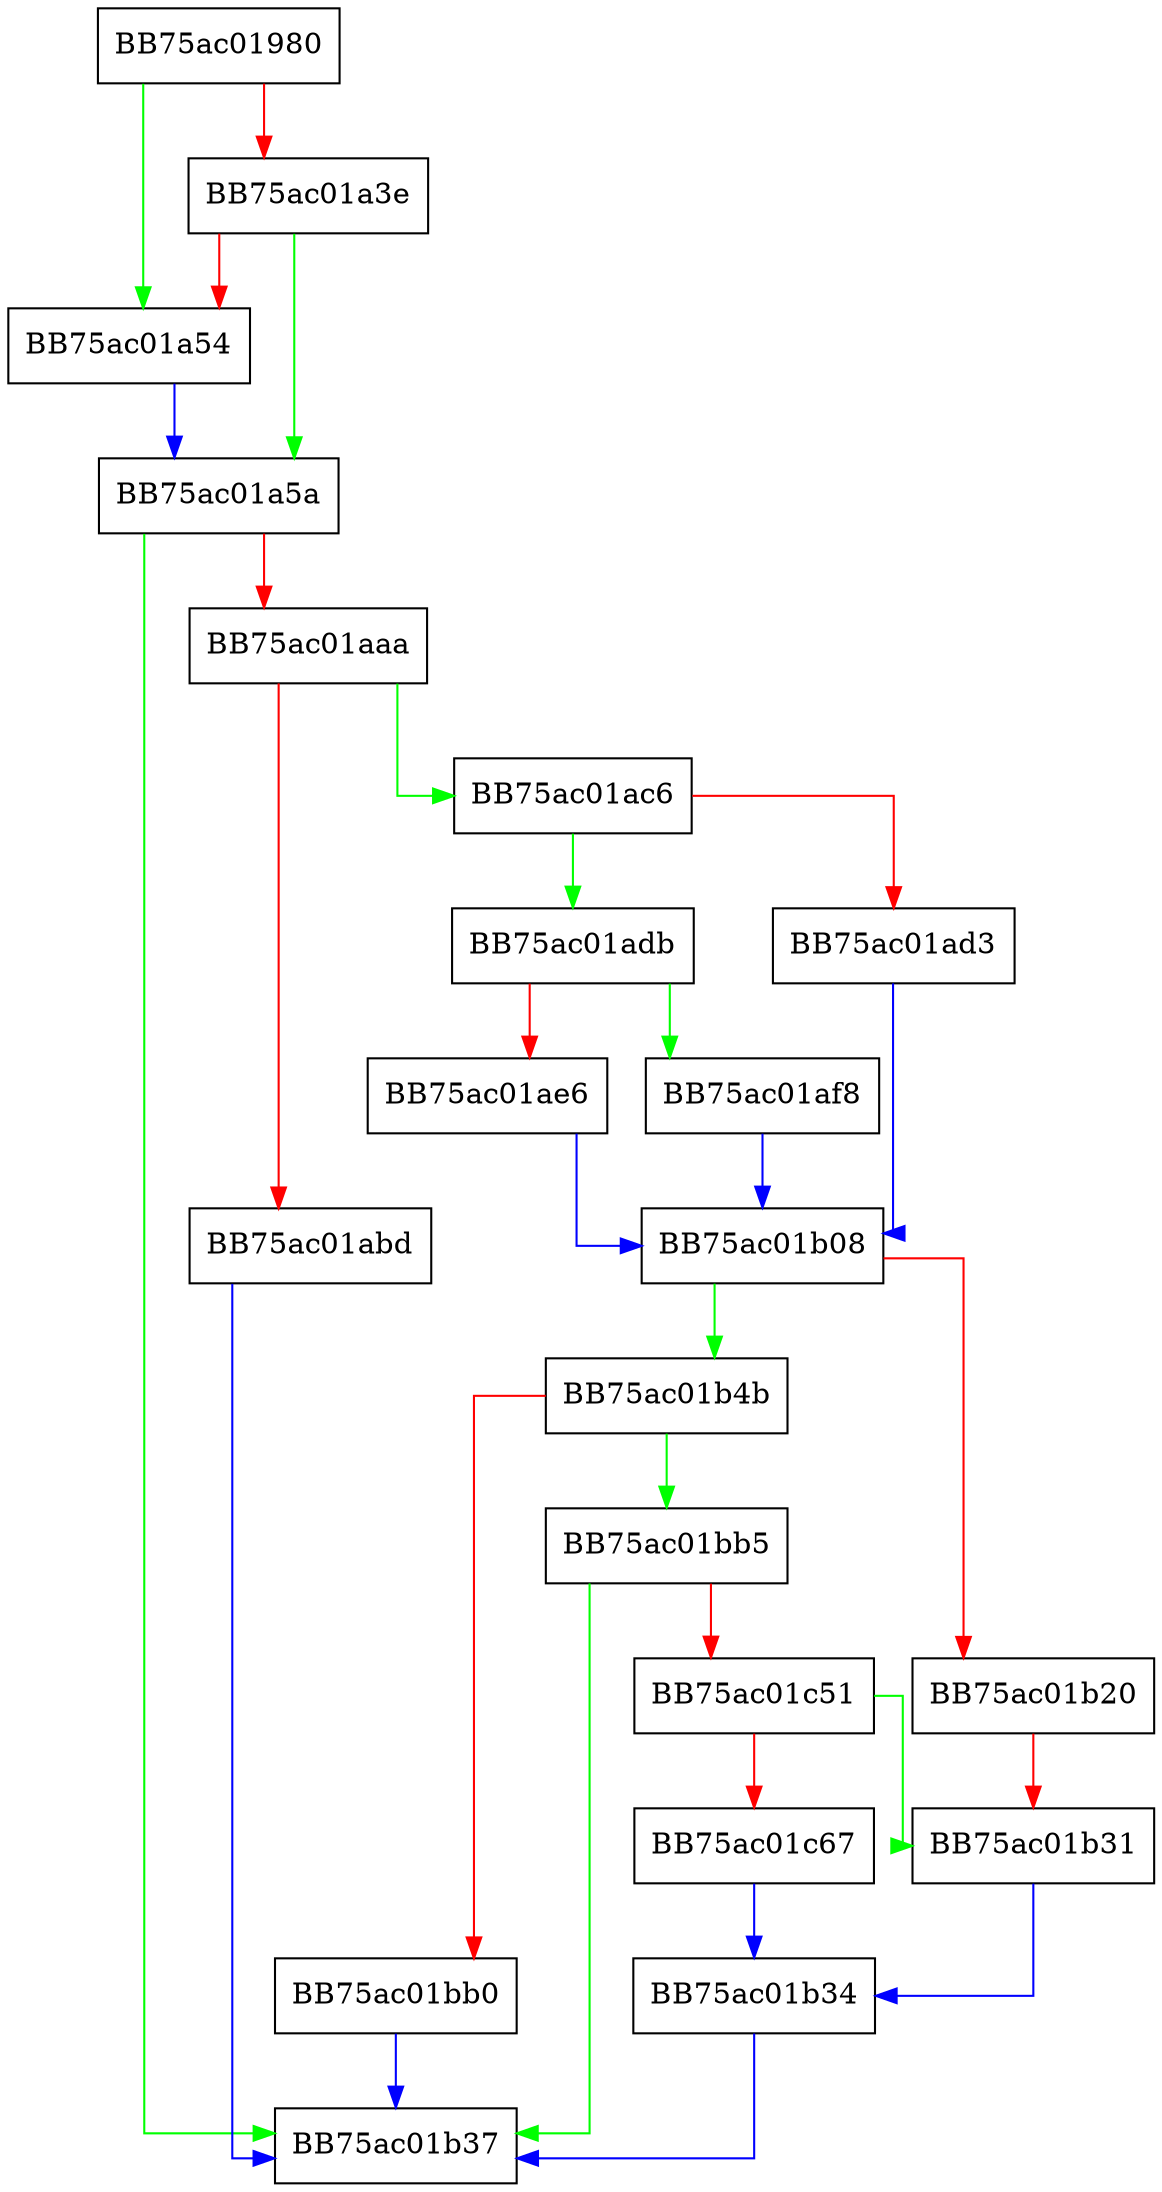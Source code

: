 digraph ZSTD_entropyCompressSeqStore_internal {
  node [shape="box"];
  graph [splines=ortho];
  BB75ac01980 -> BB75ac01a54 [color="green"];
  BB75ac01980 -> BB75ac01a3e [color="red"];
  BB75ac01a3e -> BB75ac01a5a [color="green"];
  BB75ac01a3e -> BB75ac01a54 [color="red"];
  BB75ac01a54 -> BB75ac01a5a [color="blue"];
  BB75ac01a5a -> BB75ac01b37 [color="green"];
  BB75ac01a5a -> BB75ac01aaa [color="red"];
  BB75ac01aaa -> BB75ac01ac6 [color="green"];
  BB75ac01aaa -> BB75ac01abd [color="red"];
  BB75ac01abd -> BB75ac01b37 [color="blue"];
  BB75ac01ac6 -> BB75ac01adb [color="green"];
  BB75ac01ac6 -> BB75ac01ad3 [color="red"];
  BB75ac01ad3 -> BB75ac01b08 [color="blue"];
  BB75ac01adb -> BB75ac01af8 [color="green"];
  BB75ac01adb -> BB75ac01ae6 [color="red"];
  BB75ac01ae6 -> BB75ac01b08 [color="blue"];
  BB75ac01af8 -> BB75ac01b08 [color="blue"];
  BB75ac01b08 -> BB75ac01b4b [color="green"];
  BB75ac01b08 -> BB75ac01b20 [color="red"];
  BB75ac01b20 -> BB75ac01b31 [color="red"];
  BB75ac01b31 -> BB75ac01b34 [color="blue"];
  BB75ac01b34 -> BB75ac01b37 [color="blue"];
  BB75ac01b4b -> BB75ac01bb5 [color="green"];
  BB75ac01b4b -> BB75ac01bb0 [color="red"];
  BB75ac01bb0 -> BB75ac01b37 [color="blue"];
  BB75ac01bb5 -> BB75ac01b37 [color="green"];
  BB75ac01bb5 -> BB75ac01c51 [color="red"];
  BB75ac01c51 -> BB75ac01b31 [color="green"];
  BB75ac01c51 -> BB75ac01c67 [color="red"];
  BB75ac01c67 -> BB75ac01b34 [color="blue"];
}